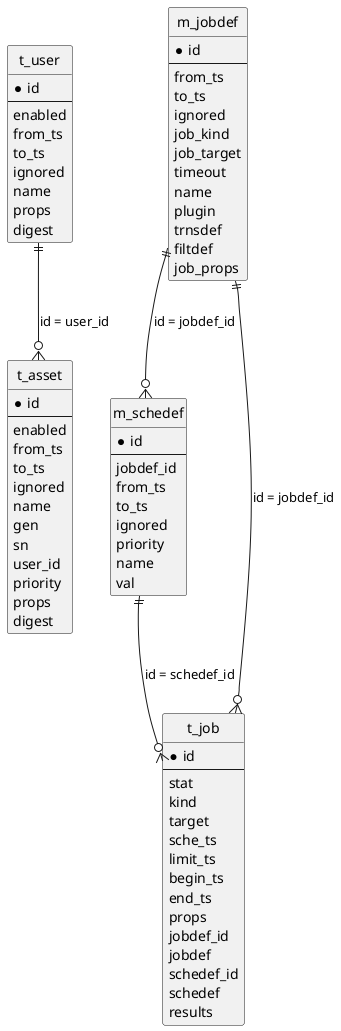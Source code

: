 @startuml
hide circle

entity "t_user" as t_user {
    * id
    --
      enabled
      from_ts
      to_ts
      ignored
      name
      props
      digest
}

entity "t_asset" as t_asset {
    * id
    --
      enabled
      from_ts
      to_ts
      ignored
      name
      gen
      sn
      user_id
      priority
      props
      digest
}

t_user ||--o{ t_asset : "id = user_id"

entity "m_jobdef" as m_jobdef {
    * id
    --
      from_ts
      to_ts
      ignored
      job_kind
      job_target
      timeout
      name
      plugin
      trnsdef
      filtdef
      job_props
}

entity "m_schedef" as m_schedef {
    * id
    --
      jobdef_id
      from_ts
      to_ts
      ignored
      priority
      name
      val
}

m_jobdef ||--o{ m_schedef : "id = jobdef_id"

entity "t_job" as t_job {
    * id
    --
      stat
      kind
      target
      sche_ts
      limit_ts
      begin_ts
      end_ts
      props
      jobdef_id
      jobdef
      schedef_id
      schedef
      results
}

m_jobdef ||--o{ t_job : "id = jobdef_id"
m_schedef ||--o{ t_job : "id = schedef_id"

@enduml
